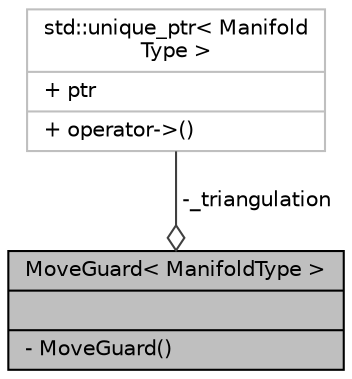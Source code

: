 digraph "MoveGuard&lt; ManifoldType &gt;"
{
  edge [fontname="Helvetica",fontsize="10",labelfontname="Helvetica",labelfontsize="10"];
  node [fontname="Helvetica",fontsize="10",shape=record];
  Node1 [label="{MoveGuard\< ManifoldType \>\n||- MoveGuard()\l}",height=0.2,width=0.4,color="black", fillcolor="grey75", style="filled", fontcolor="black"];
  Node2 -> Node1 [color="grey25",fontsize="10",style="solid",label=" -_triangulation" ,arrowhead="odiamond",fontname="Helvetica"];
  Node2 [label="{std::unique_ptr\< Manifold\lType \>\n|+ ptr\l|+ operator-\>()\l}",height=0.2,width=0.4,color="grey75", fillcolor="white", style="filled"];
}
